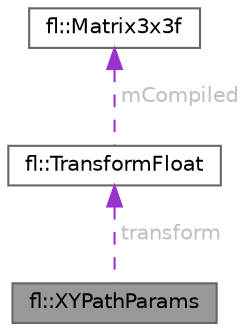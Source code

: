 digraph "fl::XYPathParams"
{
 // INTERACTIVE_SVG=YES
 // LATEX_PDF_SIZE
  bgcolor="transparent";
  edge [fontname=Helvetica,fontsize=10,labelfontname=Helvetica,labelfontsize=10];
  node [fontname=Helvetica,fontsize=10,shape=box,height=0.2,width=0.4];
  Node1 [id="Node000001",label="fl::XYPathParams",height=0.2,width=0.4,color="gray40", fillcolor="grey60", style="filled", fontcolor="black",tooltip=" "];
  Node2 -> Node1 [id="edge1_Node000001_Node000002",dir="back",color="darkorchid3",style="dashed",tooltip=" ",label=" transform",fontcolor="grey" ];
  Node2 [id="Node000002",label="fl::TransformFloat",height=0.2,width=0.4,color="gray40", fillcolor="white", style="filled",URL="$d9/dd3/structfl_1_1_transform_float.html",tooltip=" "];
  Node3 -> Node2 [id="edge2_Node000002_Node000003",dir="back",color="darkorchid3",style="dashed",tooltip=" ",label=" mCompiled",fontcolor="grey" ];
  Node3 [id="Node000003",label="fl::Matrix3x3f",height=0.2,width=0.4,color="gray40", fillcolor="white", style="filled",URL="$d3/d54/structfl_1_1_matrix3x3f.html",tooltip=" "];
}
